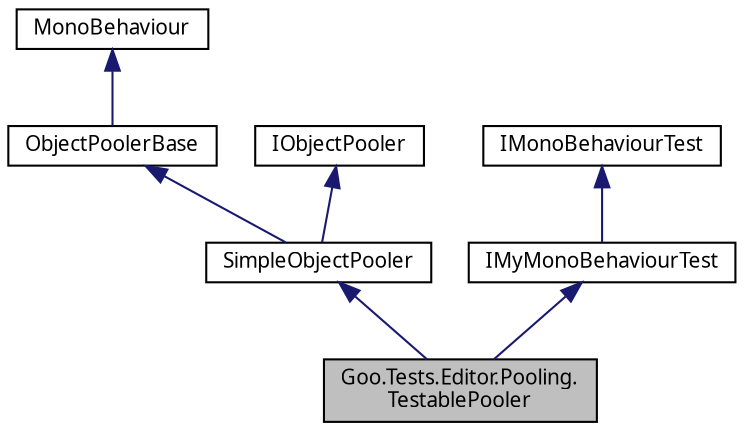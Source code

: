 digraph "Goo.Tests.Editor.Pooling.TestablePooler"
{
 // LATEX_PDF_SIZE
  edge [fontname="Calibrii",fontsize="10",labelfontname="Calibrii",labelfontsize="10"];
  node [fontname="Calibrii",fontsize="10",shape=record];
  Node1 [label="Goo.Tests.Editor.Pooling.\lTestablePooler",height=0.2,width=0.4,color="black", fillcolor="grey75", style="filled", fontcolor="black",tooltip=" "];
  Node2 -> Node1 [dir="back",color="midnightblue",fontsize="10",style="solid",fontname="Calibrii"];
  Node2 [label="SimpleObjectPooler",height=0.2,width=0.4,color="black", fillcolor="white", style="filled",URL="$df/d2f/classGoo_1_1Tools_1_1Pooling_1_1SimpleObjectPooler.html",tooltip="Component-based object pooler running on GameObjects class."];
  Node3 -> Node2 [dir="back",color="midnightblue",fontsize="10",style="solid",fontname="Calibrii"];
  Node3 [label="ObjectPoolerBase",height=0.2,width=0.4,color="black", fillcolor="white", style="filled",URL="$de/dd4/classGoo_1_1Tools_1_1Pooling_1_1ObjectPoolerBase.html",tooltip=" "];
  Node4 -> Node3 [dir="back",color="midnightblue",fontsize="10",style="solid",fontname="Calibrii"];
  Node4 [label="MonoBehaviour",height=0.2,width=0.4,color="black", fillcolor="white", style="filled",tooltip=" "];
  Node5 -> Node2 [dir="back",color="midnightblue",fontsize="10",style="solid",fontname="Calibrii"];
  Node5 [label="IObjectPooler",height=0.2,width=0.4,color="black", fillcolor="white", style="filled",URL="$d5/dd6/interfaceGoo_1_1Tools_1_1Pooling_1_1IObjectPooler.html",tooltip=" "];
  Node6 -> Node1 [dir="back",color="midnightblue",fontsize="10",style="solid",fontname="Calibrii"];
  Node6 [label="IMyMonoBehaviourTest",height=0.2,width=0.4,color="black", fillcolor="white", style="filled",URL="$dc/dba/interfaceGoo_1_1Tests_1_1Editor_1_1Pooling_1_1IMyMonoBehaviourTest.html",tooltip=" "];
  Node7 -> Node6 [dir="back",color="midnightblue",fontsize="10",style="solid",fontname="Calibrii"];
  Node7 [label="IMonoBehaviourTest",height=0.2,width=0.4,color="black", fillcolor="white", style="filled",tooltip=" "];
}

